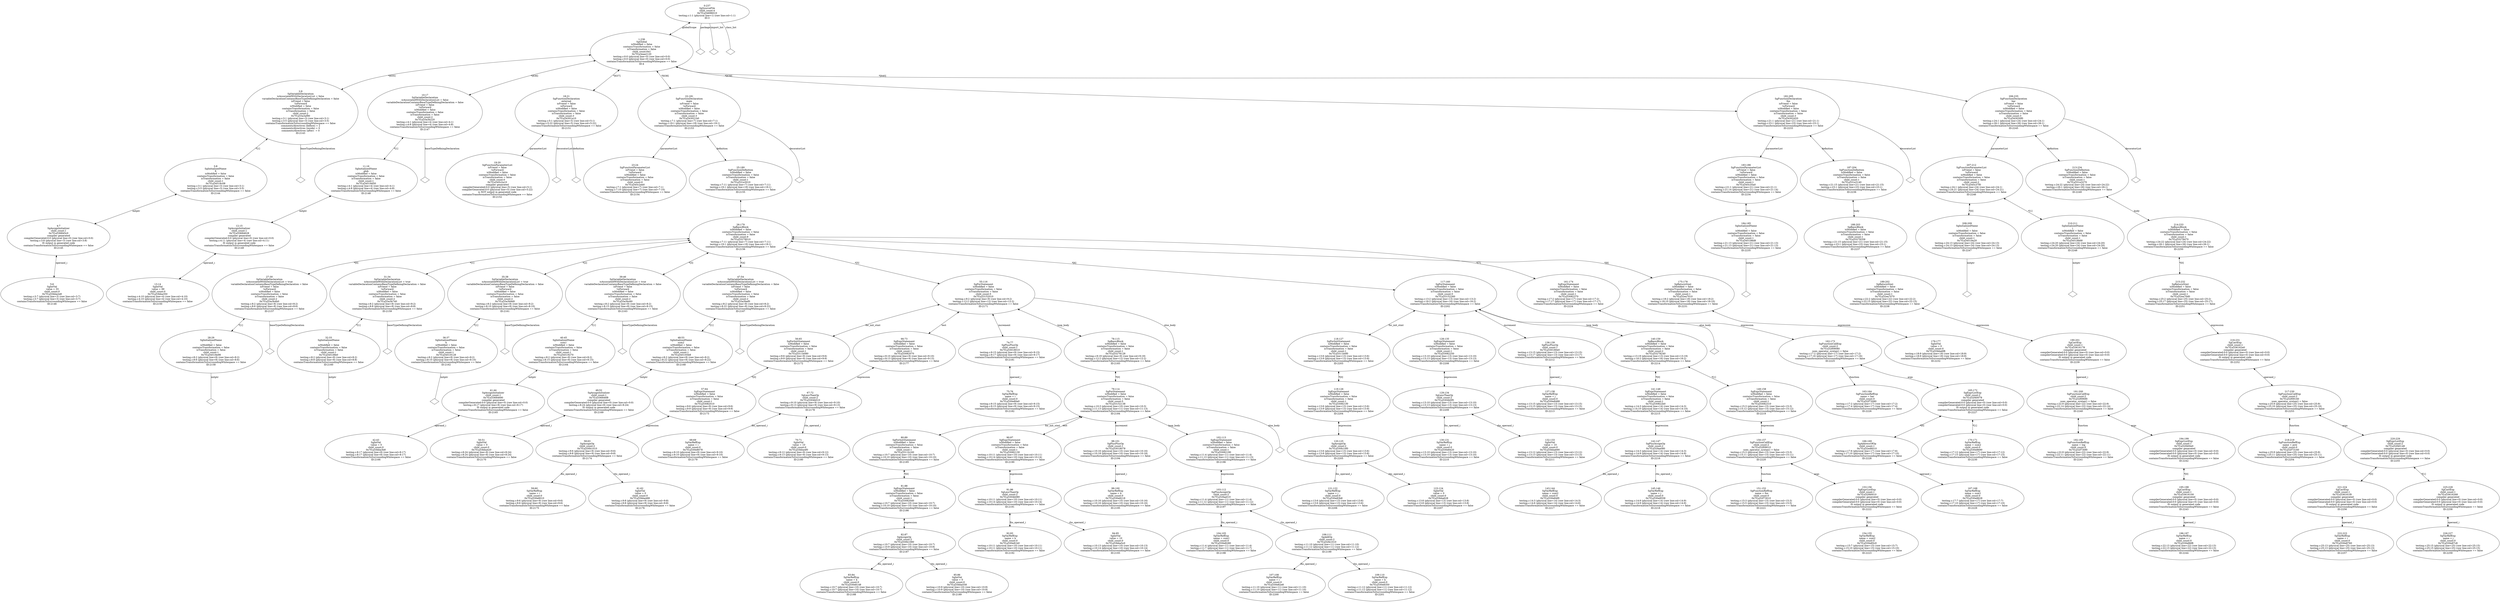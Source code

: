 digraph "G./testing.c.dot" {
"0x7f1a33bba2e8"[label="5:6\nSgIntVal\n value = 55\nchild_count:0\n0x7f1a33bba2e8\ntesting.c:3:7 (physical line=3) (raw line:col=3:7)\ntesting.c:3:7 (physical line=3) (raw line:col=3:7)\ncontainsTransformationToSurroundingWhitespace == false\nID:2146\n" ];
"0x7f1a336845c0"[label="4:7\nSgAssignInitializer\nchild_count:1\n0x7f1a336845c0\ncompiler generated\ncompilerGenerated:0:0 (physical line=0) (raw line:col=0:0)\ntesting.c:3:8 (physical line=3) (raw line:col=3:8)\nIS output in generated code\ncontainsTransformationToSurroundingWhitespace == false\nID:2145\n" ];
"0x7f1a336845c0" -> "0x7f1a33bba2e8"[label="operand_i" dir=both ];
"0x7f1a34518c08"[label="3:8\nSgInitializedName\nX\nisModified = false\ncontainsTransformation = false\nisTransformation = false\nchild_count:1\n0x7f1a34518c08\ntesting.c:3:1 (physical line=3) (raw line:col=3:1)\ntesting.c:3:5 (physical line=3) (raw line:col=3:5)\ncontainsTransformationToSurroundingWhitespace == false\nID:2144\n" ];
"0x7f1a34518c08" -> "0x7f1a336845c0"[label="initptr" dir=both ];
"0x7f1a33a3af90"[label="2:9\nSgVariableDeclaration\n isAssociatedWithDeclarationList = false \n variableDeclarationContainsBaseTypeDefiningDeclaration = false \n isFriend = false \n!isForward\nisModified = false\ncontainsTransformation = false\nisTransformation = false\nchild_count:2\n0x7f1a33a3af90\ntesting.c:3:1 (physical line=3) (raw line:col=3:1)\ntesting.c:3:5 (physical line=3) (raw line:col=3:5)\ncontainsTransformationToSurroundingWhitespace == false\ncomments/directives (before) = 2\ncomments/directives (inside) = 0\ncomments/directives (after)  = 0\nID:2143\n" ];
"0x7f1a33a3af90" -> "0x7f1a33a3af90__baseTypeDefiningDeclaration__null"[label="baseTypeDefiningDeclaration" dir=none ];
"0x7f1a33a3af90__baseTypeDefiningDeclaration__null"[label="" shape=diamond ];
"0x7f1a33a3af90" -> "0x7f1a34518c08"[label="*[1]" dir=both ];
"0x7f1a33bba350"[label="13:14\nSgIntVal\n value = 99\nchild_count:0\n0x7f1a33bba350\ntesting.c:4:10 (physical line=4) (raw line:col=4:10)\ntesting.c:4:10 (physical line=4) (raw line:col=4:10)\ncontainsTransformationToSurroundingWhitespace == false\nID:2150\n" ];
"0x7f1a33684628"[label="12:15\nSgAssignInitializer\nchild_count:1\n0x7f1a33684628\ncompiler generated\ncompilerGenerated:0:0 (physical line=0) (raw line:col=0:0)\ntesting.c:4:11 (physical line=4) (raw line:col=4:11)\nIS output in generated code\ncontainsTransformationToSurroundingWhitespace == false\nID:2149\n" ];
"0x7f1a33684628" -> "0x7f1a33bba350"[label="operand_i" dir=both ];
"0x7f1a34518d50"[label="11:16\nSgInitializedName\nglob\nisModified = false\ncontainsTransformation = false\nisTransformation = false\nchild_count:1\n0x7f1a34518d50\ntesting.c:4:1 (physical line=4) (raw line:col=4:1)\ntesting.c:4:8 (physical line=4) (raw line:col=4:8)\ncontainsTransformationToSurroundingWhitespace == false\nID:2148\n" ];
"0x7f1a34518d50" -> "0x7f1a33684628"[label="initptr" dir=both ];
"0x7f1a33a3b220"[label="10:17\nSgVariableDeclaration\n isAssociatedWithDeclarationList = false \n variableDeclarationContainsBaseTypeDefiningDeclaration = false \n isFriend = false \n!isForward\nisModified = false\ncontainsTransformation = false\nisTransformation = false\nchild_count:2\n0x7f1a33a3b220\ntesting.c:4:1 (physical line=4) (raw line:col=4:1)\ntesting.c:4:8 (physical line=4) (raw line:col=4:8)\ncontainsTransformationToSurroundingWhitespace == false\nID:2147\n" ];
"0x7f1a33a3b220" -> "0x7f1a33a3b220__baseTypeDefiningDeclaration__null"[label="baseTypeDefiningDeclaration" dir=none ];
"0x7f1a33a3b220__baseTypeDefiningDeclaration__null"[label="" shape=diamond ];
"0x7f1a33a3b220" -> "0x7f1a34518d50"[label="*[1]" dir=both ];
"0x7f1a345c2a10"[label="19:20\nSgFunctionParameterList\n isFriend = false \n!isForward\nisModified = false\ncontainsTransformation = false\nisTransformation = false\nchild_count:0\n0x7f1a345c2a10\ncompiler generated\ncompilerGenerated:0:0 (physical line=5) (raw line:col=5:1)\ncompilerGenerated:0:0 (physical line=5) (raw line:col=5:22)\nis NOT output in generated code\ncontainsTransformationToSurroundingWhitespace == false\nID:2152\n" ];
"0x7f1a34301a10"[label="18:21\nSgFunctionDeclaration\nexternal\n isFriend = false \nisForward\nisModified = false\ncontainsTransformation = false\nisTransformation = false\nchild_count:3\n0x7f1a34301a10\ntesting.c:5:1 (physical line=5) (raw line:col=5:1)\ntesting.c:5:22 (physical line=5) (raw line:col=5:22)\ncontainsTransformationToSurroundingWhitespace == false\nID:2151\n" ];
"0x7f1a34301a10" -> "0x7f1a345c2a10"[label="parameterList" dir=both ];
"0x7f1a34301a10" -> "0x7f1a34301a10__decoratorList__null"[label="decoratorList" dir=none ];
"0x7f1a34301a10__decoratorList__null"[label="" shape=diamond ];
"0x7f1a34301a10" -> "0x7f1a34301a10__definition__null"[label="definition" dir=none ];
"0x7f1a34301a10__definition__null"[label="" shape=diamond ];
"0x7f1a345c2eb0"[label="23:24\nSgFunctionParameterList\n isFriend = false \n!isForward\nisModified = false\ncontainsTransformation = false\nisTransformation = false\nchild_count:0\n0x7f1a345c2eb0\ntesting.c:7:1 (physical line=7) (raw line:col=7:1)\ntesting.c:7:10 (physical line=7) (raw line:col=7:10)\ncontainsTransformationToSurroundingWhitespace == false\nID:2154\n" ];
"0x7f1a34518e98"[label="28:29\nSgInitializedName\ni\nisModified = false\ncontainsTransformation = false\nisTransformation = false\nchild_count:1\n0x7f1a34518e98\ntesting.c:8:2 (physical line=8) (raw line:col=8:2)\ntesting.c:8:6 (physical line=8) (raw line:col=8:6)\ncontainsTransformationToSurroundingWhitespace == false\nID:2158\n" ];
"0x7f1a34518e98" -> "0x7f1a34518e98__initptr__null"[label="initptr" dir=none ];
"0x7f1a34518e98__initptr__null"[label="" shape=diamond ];
"0x7f1a33a3b4b0"[label="27:30\nSgVariableDeclaration\n isAssociatedWithDeclarationList = true \n variableDeclarationContainsBaseTypeDefiningDeclaration = false \n isFriend = false \n!isForward\nisModified = false\ncontainsTransformation = false\nisTransformation = false\nchild_count:2\n0x7f1a33a3b4b0\ntesting.c:8:2 (physical line=8) (raw line:col=8:2)\ntesting.c:8:6 (physical line=8) (raw line:col=8:6)\ncontainsTransformationToSurroundingWhitespace == false\nID:2157\n" ];
"0x7f1a33a3b4b0" -> "0x7f1a33a3b4b0__baseTypeDefiningDeclaration__null"[label="baseTypeDefiningDeclaration" dir=none ];
"0x7f1a33a3b4b0__baseTypeDefiningDeclaration__null"[label="" shape=diamond ];
"0x7f1a33a3b4b0" -> "0x7f1a34518e98"[label="*[1]" dir=both ];
"0x7f1a34518fe0"[label="32:33\nSgInitializedName\nj\nisModified = false\ncontainsTransformation = false\nisTransformation = false\nchild_count:1\n0x7f1a34518fe0\ntesting.c:8:2 (physical line=8) (raw line:col=8:2)\ntesting.c:8:8 (physical line=8) (raw line:col=8:8)\ncontainsTransformationToSurroundingWhitespace == false\nID:2160\n" ];
"0x7f1a34518fe0" -> "0x7f1a34518fe0__initptr__null"[label="initptr" dir=none ];
"0x7f1a34518fe0__initptr__null"[label="" shape=diamond ];
"0x7f1a33a3b740"[label="31:34\nSgVariableDeclaration\n isAssociatedWithDeclarationList = true \n variableDeclarationContainsBaseTypeDefiningDeclaration = false \n isFriend = false \n!isForward\nisModified = false\ncontainsTransformation = false\nisTransformation = false\nchild_count:2\n0x7f1a33a3b740\ntesting.c:8:2 (physical line=8) (raw line:col=8:2)\ntesting.c:8:8 (physical line=8) (raw line:col=8:8)\ncontainsTransformationToSurroundingWhitespace == false\nID:2159\n" ];
"0x7f1a33a3b740" -> "0x7f1a33a3b740__baseTypeDefiningDeclaration__null"[label="baseTypeDefiningDeclaration" dir=none ];
"0x7f1a33a3b740__baseTypeDefiningDeclaration__null"[label="" shape=diamond ];
"0x7f1a33a3b740" -> "0x7f1a34518fe0"[label="*[1]" dir=both ];
"0x7f1a34519128"[label="36:37\nSgInitializedName\nk\nisModified = false\ncontainsTransformation = false\nisTransformation = false\nchild_count:1\n0x7f1a34519128\ntesting.c:8:2 (physical line=8) (raw line:col=8:2)\ntesting.c:8:10 (physical line=8) (raw line:col=8:10)\ncontainsTransformationToSurroundingWhitespace == false\nID:2162\n" ];
"0x7f1a34519128" -> "0x7f1a34519128__initptr__null"[label="initptr" dir=none ];
"0x7f1a34519128__initptr__null"[label="" shape=diamond ];
"0x7f1a33a3b9d0"[label="35:38\nSgVariableDeclaration\n isAssociatedWithDeclarationList = true \n variableDeclarationContainsBaseTypeDefiningDeclaration = false \n isFriend = false \n!isForward\nisModified = false\ncontainsTransformation = false\nisTransformation = false\nchild_count:2\n0x7f1a33a3b9d0\ntesting.c:8:2 (physical line=8) (raw line:col=8:2)\ntesting.c:8:10 (physical line=8) (raw line:col=8:10)\ncontainsTransformationToSurroundingWhitespace == false\nID:2161\n" ];
"0x7f1a33a3b9d0" -> "0x7f1a33a3b9d0__baseTypeDefiningDeclaration__null"[label="baseTypeDefiningDeclaration" dir=none ];
"0x7f1a33a3b9d0__baseTypeDefiningDeclaration__null"[label="" shape=diamond ];
"0x7f1a33a3b9d0" -> "0x7f1a34519128"[label="*[1]" dir=both ];
"0x7f1a33bba3b8"[label="42:43\nSgIntVal\n value = 0\nchild_count:0\n0x7f1a33bba3b8\ntesting.c:8:17 (physical line=8) (raw line:col=8:17)\ntesting.c:8:17 (physical line=8) (raw line:col=8:17)\ncontainsTransformationToSurroundingWhitespace == false\nID:2166\n" ];
"0x7f1a33684690"[label="41:44\nSgAssignInitializer\nchild_count:1\n0x7f1a33684690\ncompiler generated\ncompilerGenerated:0:0 (physical line=0) (raw line:col=0:0)\ntesting.c:8:17 (physical line=8) (raw line:col=8:17)\nIS output in generated code\ncontainsTransformationToSurroundingWhitespace == false\nID:2165\n" ];
"0x7f1a33684690" -> "0x7f1a33bba3b8"[label="operand_i" dir=both ];
"0x7f1a34519270"[label="40:45\nSgInitializedName\nsum1\nisModified = false\ncontainsTransformation = false\nisTransformation = false\nchild_count:1\n0x7f1a34519270\ntesting.c:8:2 (physical line=8) (raw line:col=8:2)\ntesting.c:8:15 (physical line=8) (raw line:col=8:15)\ncontainsTransformationToSurroundingWhitespace == false\nID:2164\n" ];
"0x7f1a34519270" -> "0x7f1a33684690"[label="initptr" dir=both ];
"0x7f1a33a3bc60"[label="39:46\nSgVariableDeclaration\n isAssociatedWithDeclarationList = true \n variableDeclarationContainsBaseTypeDefiningDeclaration = false \n isFriend = false \n!isForward\nisModified = false\ncontainsTransformation = false\nisTransformation = false\nchild_count:2\n0x7f1a33a3bc60\ntesting.c:8:2 (physical line=8) (raw line:col=8:2)\ntesting.c:8:15 (physical line=8) (raw line:col=8:15)\ncontainsTransformationToSurroundingWhitespace == false\nID:2163\n" ];
"0x7f1a33a3bc60" -> "0x7f1a33a3bc60__baseTypeDefiningDeclaration__null"[label="baseTypeDefiningDeclaration" dir=none ];
"0x7f1a33a3bc60__baseTypeDefiningDeclaration__null"[label="" shape=diamond ];
"0x7f1a33a3bc60" -> "0x7f1a34519270"[label="*[1]" dir=both ];
"0x7f1a33bba420"[label="50:51\nSgIntVal\n value = 0\nchild_count:0\n0x7f1a33bba420\ntesting.c:8:24 (physical line=8) (raw line:col=8:24)\ntesting.c:8:24 (physical line=8) (raw line:col=8:24)\ncontainsTransformationToSurroundingWhitespace == false\nID:2170\n" ];
"0x7f1a336846f8"[label="49:52\nSgAssignInitializer\nchild_count:1\n0x7f1a336846f8\ncompiler generated\ncompilerGenerated:0:0 (physical line=0) (raw line:col=0:0)\ntesting.c:8:24 (physical line=8) (raw line:col=8:24)\nIS output in generated code\ncontainsTransformationToSurroundingWhitespace == false\nID:2169\n" ];
"0x7f1a336846f8" -> "0x7f1a33bba420"[label="operand_i" dir=both ];
"0x7f1a345193b8"[label="48:53\nSgInitializedName\nsum2\nisModified = false\ncontainsTransformation = false\nisTransformation = false\nchild_count:1\n0x7f1a345193b8\ntesting.c:8:2 (physical line=8) (raw line:col=8:2)\ntesting.c:8:22 (physical line=8) (raw line:col=8:22)\ncontainsTransformationToSurroundingWhitespace == false\nID:2168\n" ];
"0x7f1a345193b8" -> "0x7f1a336846f8"[label="initptr" dir=both ];
"0x7f1a33a3bef0"[label="47:54\nSgVariableDeclaration\n isAssociatedWithDeclarationList = true \n variableDeclarationContainsBaseTypeDefiningDeclaration = false \n isFriend = false \n!isForward\nisModified = false\ncontainsTransformation = false\nisTransformation = false\nchild_count:2\n0x7f1a33a3bef0\ntesting.c:8:2 (physical line=8) (raw line:col=8:2)\ntesting.c:8:22 (physical line=8) (raw line:col=8:22)\ncontainsTransformationToSurroundingWhitespace == false\nID:2167\n" ];
"0x7f1a33a3bef0" -> "0x7f1a33a3bef0__baseTypeDefiningDeclaration__null"[label="baseTypeDefiningDeclaration" dir=none ];
"0x7f1a33a3bef0__baseTypeDefiningDeclaration__null"[label="" shape=diamond ];
"0x7f1a33a3bef0" -> "0x7f1a345193b8"[label="*[1]" dir=both ];
"0x7f1a330e8010"[label="59:60\nSgVarRefExp\n name = i\nchild_count:0\n0x7f1a330e8010\ntesting.c:9:6 (physical line=9) (raw line:col=9:6)\ntesting.c:9:6 (physical line=9) (raw line:col=9:6)\ncontainsTransformationToSurroundingWhitespace == false\nID:2175\n" ];
"0x7f1a33bba488"[label="61:62\nSgIntVal\n value = 0\nchild_count:0\n0x7f1a33bba488\ntesting.c:9:8 (physical line=9) (raw line:col=9:8)\ntesting.c:9:8 (physical line=9) (raw line:col=9:8)\ncontainsTransformationToSurroundingWhitespace == false\nID:2176\n" ];
"0x7f1a330b1010"[label="58:63\nSgAssignOp\nchild_count:2\n0x7f1a330b1010\ntesting.c:9:6 (physical line=9) (raw line:col=9:6)\ntesting.c:9:8 (physical line=9) (raw line:col=9:8)\ncontainsTransformationToSurroundingWhitespace == false\nID:2174\n" ];
"0x7f1a330b1010" -> "0x7f1a330e8010"[label="lhs_operand_i" dir=both ];
"0x7f1a330b1010" -> "0x7f1a33bba488"[label="rhs_operand_i" dir=both ];
"0x7f1a33082010"[label="57:64\nSgExprStatement\nisModified = false\ncontainsTransformation = false\nisTransformation = false\nchild_count:1\n0x7f1a33082010\ntesting.c:9:6 (physical line=9) (raw line:col=9:6)\ntesting.c:9:9 (physical line=9) (raw line:col=9:9)\ncontainsTransformationToSurroundingWhitespace == false\nID:2173\n" ];
"0x7f1a33082010" -> "0x7f1a330b1010"[label="expression" dir=both ];
"0x7f1a3311b080"[label="56:65\nSgForInitStatement\nisModified = false\ncontainsTransformation = false\nisTransformation = false\nchild_count:1\n0x7f1a3311b080\ntesting.c:9:6 (physical line=9) (raw line:col=9:6)\ntesting.c:9:9 (physical line=9) (raw line:col=9:9)\ncontainsTransformationToSurroundingWhitespace == false\nID:2172\n" ];
"0x7f1a3311b080" -> "0x7f1a33082010"[label="*[0]" dir=both ];
"0x7f1a330e8078"[label="68:69\nSgVarRefExp\n name = i\nchild_count:0\n0x7f1a330e8078\ntesting.c:9:10 (physical line=9) (raw line:col=9:10)\ntesting.c:9:10 (physical line=9) (raw line:col=9:10)\ncontainsTransformationToSurroundingWhitespace == false\nID:2179\n" ];
"0x7f1a33bba4f0"[label="70:71\nSgIntVal\n value = 10\nchild_count:0\n0x7f1a33bba4f0\ntesting.c:9:12 (physical line=9) (raw line:col=9:12)\ntesting.c:9:13 (physical line=9) (raw line:col=9:13)\ncontainsTransformationToSurroundingWhitespace == false\nID:2180\n" ];
"0x7f1a3304b010"[label="67:72\nSgLessThanOp\nchild_count:2\n0x7f1a3304b010\ntesting.c:9:10 (physical line=9) (raw line:col=9:10)\ntesting.c:9:13 (physical line=9) (raw line:col=9:13)\ncontainsTransformationToSurroundingWhitespace == false\nID:2178\n" ];
"0x7f1a3304b010" -> "0x7f1a330e8078"[label="lhs_operand_i" dir=both ];
"0x7f1a3304b010" -> "0x7f1a33bba4f0"[label="rhs_operand_i" dir=both ];
"0x7f1a33082070"[label="66:73\nSgExprStatement\nisModified = false\ncontainsTransformation = false\nisTransformation = false\nchild_count:1\n0x7f1a33082070\ntesting.c:9:10 (physical line=9) (raw line:col=9:10)\ntesting.c:9:13 (physical line=9) (raw line:col=9:13)\ncontainsTransformationToSurroundingWhitespace == false\nID:2177\n" ];
"0x7f1a33082070" -> "0x7f1a3304b010"[label="expression" dir=both ];
"0x7f1a330e80e0"[label="75:76\nSgVarRefExp\n name = i\nchild_count:0\n0x7f1a330e80e0\ntesting.c:9:15 (physical line=9) (raw line:col=9:15)\ntesting.c:9:15 (physical line=9) (raw line:col=9:15)\ncontainsTransformationToSurroundingWhitespace == false\nID:2182\n" ];
"0x7f1a33018010"[label="74:77\nSgPlusPlusOp\nchild_count:1\n0x7f1a33018010\ntesting.c:9:15 (physical line=9) (raw line:col=9:15)\ntesting.c:9:17 (physical line=9) (raw line:col=9:17)\ncontainsTransformationToSurroundingWhitespace == false\nID:2181\n" ];
"0x7f1a33018010" -> "0x7f1a330e80e0"[label="operand_i" dir=both ];
"0x7f1a330e8148"[label="83:84\nSgVarRefExp\n name = k\nchild_count:0\n0x7f1a330e8148\ntesting.c:10:7 (physical line=10) (raw line:col=10:7)\ntesting.c:10:7 (physical line=10) (raw line:col=10:7)\ncontainsTransformationToSurroundingWhitespace == false\nID:2188\n" ];
"0x7f1a33bba558"[label="85:86\nSgIntVal\n value = 0\nchild_count:0\n0x7f1a33bba558\ntesting.c:10:9 (physical line=10) (raw line:col=10:9)\ntesting.c:10:9 (physical line=10) (raw line:col=10:9)\ncontainsTransformationToSurroundingWhitespace == false\nID:2189\n" ];
"0x7f1a330b1080"[label="82:87\nSgAssignOp\nchild_count:2\n0x7f1a330b1080\ntesting.c:10:7 (physical line=10) (raw line:col=10:7)\ntesting.c:10:9 (physical line=10) (raw line:col=10:9)\ncontainsTransformationToSurroundingWhitespace == false\nID:2187\n" ];
"0x7f1a330b1080" -> "0x7f1a330e8148"[label="lhs_operand_i" dir=both ];
"0x7f1a330b1080" -> "0x7f1a33bba558"[label="rhs_operand_i" dir=both ];
"0x7f1a330820d0"[label="81:88\nSgExprStatement\nisModified = false\ncontainsTransformation = false\nisTransformation = false\nchild_count:1\n0x7f1a330820d0\ntesting.c:10:7 (physical line=10) (raw line:col=10:7)\ntesting.c:10:10 (physical line=10) (raw line:col=10:10)\ncontainsTransformationToSurroundingWhitespace == false\nID:2186\n" ];
"0x7f1a330820d0" -> "0x7f1a330b1080"[label="expression" dir=both ];
"0x7f1a3311b160"[label="80:89\nSgForInitStatement\nisModified = false\ncontainsTransformation = false\nisTransformation = false\nchild_count:1\n0x7f1a3311b160\ntesting.c:10:7 (physical line=10) (raw line:col=10:7)\ntesting.c:10:10 (physical line=10) (raw line:col=10:10)\ncontainsTransformationToSurroundingWhitespace == false\nID:2185\n" ];
"0x7f1a3311b160" -> "0x7f1a330820d0"[label="*[0]" dir=both ];
"0x7f1a330e81b0"[label="92:93\nSgVarRefExp\n name = k\nchild_count:0\n0x7f1a330e81b0\ntesting.c:10:11 (physical line=10) (raw line:col=10:11)\ntesting.c:10:11 (physical line=10) (raw line:col=10:11)\ncontainsTransformationToSurroundingWhitespace == false\nID:2192\n" ];
"0x7f1a33bba5c0"[label="94:95\nSgIntVal\n value = 10\nchild_count:0\n0x7f1a33bba5c0\ntesting.c:10:13 (physical line=10) (raw line:col=10:13)\ntesting.c:10:14 (physical line=10) (raw line:col=10:14)\ncontainsTransformationToSurroundingWhitespace == false\nID:2193\n" ];
"0x7f1a3304b080"[label="91:96\nSgLessThanOp\nchild_count:2\n0x7f1a3304b080\ntesting.c:10:11 (physical line=10) (raw line:col=10:11)\ntesting.c:10:14 (physical line=10) (raw line:col=10:14)\ncontainsTransformationToSurroundingWhitespace == false\nID:2191\n" ];
"0x7f1a3304b080" -> "0x7f1a330e81b0"[label="lhs_operand_i" dir=both ];
"0x7f1a3304b080" -> "0x7f1a33bba5c0"[label="rhs_operand_i" dir=both ];
"0x7f1a33082130"[label="90:97\nSgExprStatement\nisModified = false\ncontainsTransformation = false\nisTransformation = false\nchild_count:1\n0x7f1a33082130\ntesting.c:10:11 (physical line=10) (raw line:col=10:11)\ntesting.c:10:14 (physical line=10) (raw line:col=10:14)\ncontainsTransformationToSurroundingWhitespace == false\nID:2190\n" ];
"0x7f1a33082130" -> "0x7f1a3304b080"[label="expression" dir=both ];
"0x7f1a330e8218"[label="99:100\nSgVarRefExp\n name = k\nchild_count:0\n0x7f1a330e8218\ntesting.c:10:16 (physical line=10) (raw line:col=10:16)\ntesting.c:10:16 (physical line=10) (raw line:col=10:16)\ncontainsTransformationToSurroundingWhitespace == false\nID:2195\n" ];
"0x7f1a33018078"[label="98:101\nSgPlusPlusOp\nchild_count:1\n0x7f1a33018078\ntesting.c:10:16 (physical line=10) (raw line:col=10:16)\ntesting.c:10:18 (physical line=10) (raw line:col=10:18)\ncontainsTransformationToSurroundingWhitespace == false\nID:2194\n" ];
"0x7f1a33018078" -> "0x7f1a330e8218"[label="operand_i" dir=both ];
"0x7f1a330e8280"[label="104:105\nSgVarRefExp\n name = sum1\nchild_count:0\n0x7f1a330e8280\ntesting.c:11:4 (physical line=11) (raw line:col=11:4)\ntesting.c:11:7 (physical line=11) (raw line:col=11:7)\ncontainsTransformationToSurroundingWhitespace == false\nID:2198\n" ];
"0x7f1a330e82e8"[label="107:108\nSgVarRefExp\n name = i\nchild_count:0\n0x7f1a330e82e8\ntesting.c:11:10 (physical line=11) (raw line:col=11:10)\ntesting.c:11:10 (physical line=11) (raw line:col=11:10)\ncontainsTransformationToSurroundingWhitespace == false\nID:2200\n" ];
"0x7f1a330e8350"[label="109:110\nSgVarRefExp\n name = k\nchild_count:0\n0x7f1a330e8350\ntesting.c:11:12 (physical line=11) (raw line:col=11:12)\ntesting.c:11:12 (physical line=11) (raw line:col=11:12)\ncontainsTransformationToSurroundingWhitespace == false\nID:2201\n" ];
"0x7f1a32fe1010"[label="106:111\nSgAddOp\nchild_count:2\n0x7f1a32fe1010\ntesting.c:11:10 (physical line=11) (raw line:col=11:10)\ntesting.c:11:12 (physical line=11) (raw line:col=11:12)\ncontainsTransformationToSurroundingWhitespace == false\nID:2199\n" ];
"0x7f1a32fe1010" -> "0x7f1a330e82e8"[label="lhs_operand_i" dir=both ];
"0x7f1a32fe1010" -> "0x7f1a330e8350"[label="rhs_operand_i" dir=both ];
"0x7f1a32faa010"[label="103:112\nSgPlusAssignOp\nchild_count:2\n0x7f1a32faa010\ntesting.c:11:4 (physical line=11) (raw line:col=11:4)\ntesting.c:11:12 (physical line=11) (raw line:col=11:12)\ncontainsTransformationToSurroundingWhitespace == false\nID:2197\n" ];
"0x7f1a32faa010" -> "0x7f1a330e8280"[label="lhs_operand_i" dir=both ];
"0x7f1a32faa010" -> "0x7f1a32fe1010"[label="rhs_operand_i" dir=both ];
"0x7f1a33082190"[label="102:113\nSgExprStatement\nisModified = false\ncontainsTransformation = false\nisTransformation = false\nchild_count:1\n0x7f1a33082190\ntesting.c:11:4 (physical line=11) (raw line:col=11:4)\ntesting.c:11:13 (physical line=11) (raw line:col=11:13)\ncontainsTransformationToSurroundingWhitespace == false\nID:2196\n" ];
"0x7f1a33082190" -> "0x7f1a32faa010"[label="expression" dir=both ];
"0x7f1a33152138"[label="79:114\nSgForStatement\nisModified = false\ncontainsTransformation = false\nisTransformation = false\nchild_count:5\n0x7f1a33152138\ntesting.c:10:3 (physical line=10) (raw line:col=10:3)\ntesting.c:11:13 (physical line=11) (raw line:col=11:13)\ncontainsTransformationToSurroundingWhitespace == false\nID:2184\n" ];
"0x7f1a33152138" -> "0x7f1a3311b160"[label="for_init_stmt" dir=both ];
"0x7f1a33152138" -> "0x7f1a33082130"[label="test" dir=both ];
"0x7f1a33152138" -> "0x7f1a33018078"[label="increment" dir=both ];
"0x7f1a33152138" -> "0x7f1a33082190"[label="loop_body" dir=both ];
"0x7f1a33152138" -> "0x7f1a33152138__else_body__null"[label="else_body" dir=none ];
"0x7f1a33152138__else_body__null"[label="" shape=diamond ];
"0x7f1a33278128"[label="78:115\nSgBasicBlock\nisModified = false\ncontainsTransformation = false\nisTransformation = false\nchild_count:1\n0x7f1a33278128\ntesting.c:9:19 (physical line=9) (raw line:col=9:19)\ntesting.c:12:2 (physical line=12) (raw line:col=12:2)\ncontainsTransformationToSurroundingWhitespace == false\nID:2183\n" ];
"0x7f1a33278128" -> "0x7f1a33152138"[label="*[0]" dir=both ];
"0x7f1a33152010"[label="55:116\nSgForStatement\nisModified = false\ncontainsTransformation = false\nisTransformation = false\nchild_count:5\n0x7f1a33152010\ntesting.c:9:2 (physical line=9) (raw line:col=9:2)\ntesting.c:12:2 (physical line=12) (raw line:col=12:2)\ncontainsTransformationToSurroundingWhitespace == false\nID:2171\n" ];
"0x7f1a33152010" -> "0x7f1a3311b080"[label="for_init_stmt" dir=both ];
"0x7f1a33152010" -> "0x7f1a33082070"[label="test" dir=both ];
"0x7f1a33152010" -> "0x7f1a33018010"[label="increment" dir=both ];
"0x7f1a33152010" -> "0x7f1a33278128"[label="loop_body" dir=both ];
"0x7f1a33152010" -> "0x7f1a33152010__else_body__null"[label="else_body" dir=none ];
"0x7f1a33152010__else_body__null"[label="" shape=diamond ];
"0x7f1a330e83b8"[label="121:122\nSgVarRefExp\n name = j\nchild_count:0\n0x7f1a330e83b8\ntesting.c:13:6 (physical line=13) (raw line:col=13:6)\ntesting.c:13:6 (physical line=13) (raw line:col=13:6)\ncontainsTransformationToSurroundingWhitespace == false\nID:2206\n" ];
"0x7f1a33bba628"[label="123:124\nSgIntVal\n value = 0\nchild_count:0\n0x7f1a33bba628\ntesting.c:13:8 (physical line=13) (raw line:col=13:8)\ntesting.c:13:8 (physical line=13) (raw line:col=13:8)\ncontainsTransformationToSurroundingWhitespace == false\nID:2207\n" ];
"0x7f1a330b10f0"[label="120:125\nSgAssignOp\nchild_count:2\n0x7f1a330b10f0\ntesting.c:13:6 (physical line=13) (raw line:col=13:6)\ntesting.c:13:8 (physical line=13) (raw line:col=13:8)\ncontainsTransformationToSurroundingWhitespace == false\nID:2205\n" ];
"0x7f1a330b10f0" -> "0x7f1a330e83b8"[label="lhs_operand_i" dir=both ];
"0x7f1a330b10f0" -> "0x7f1a33bba628"[label="rhs_operand_i" dir=both ];
"0x7f1a330821f0"[label="119:126\nSgExprStatement\nisModified = false\ncontainsTransformation = false\nisTransformation = false\nchild_count:1\n0x7f1a330821f0\ntesting.c:13:6 (physical line=13) (raw line:col=13:6)\ntesting.c:13:9 (physical line=13) (raw line:col=13:9)\ncontainsTransformationToSurroundingWhitespace == false\nID:2204\n" ];
"0x7f1a330821f0" -> "0x7f1a330b10f0"[label="expression" dir=both ];
"0x7f1a3311b0f0"[label="118:127\nSgForInitStatement\nisModified = false\ncontainsTransformation = false\nisTransformation = false\nchild_count:1\n0x7f1a3311b0f0\ntesting.c:13:6 (physical line=13) (raw line:col=13:6)\ntesting.c:13:9 (physical line=13) (raw line:col=13:9)\ncontainsTransformationToSurroundingWhitespace == false\nID:2203\n" ];
"0x7f1a3311b0f0" -> "0x7f1a330821f0"[label="*[0]" dir=both ];
"0x7f1a330e8420"[label="130:131\nSgVarRefExp\n name = j\nchild_count:0\n0x7f1a330e8420\ntesting.c:13:10 (physical line=13) (raw line:col=13:10)\ntesting.c:13:10 (physical line=13) (raw line:col=13:10)\ncontainsTransformationToSurroundingWhitespace == false\nID:2210\n" ];
"0x7f1a33bba690"[label="132:133\nSgIntVal\n value = 10\nchild_count:0\n0x7f1a33bba690\ntesting.c:13:12 (physical line=13) (raw line:col=13:12)\ntesting.c:13:13 (physical line=13) (raw line:col=13:13)\ncontainsTransformationToSurroundingWhitespace == false\nID:2211\n" ];
"0x7f1a3304b0f0"[label="129:134\nSgLessThanOp\nchild_count:2\n0x7f1a3304b0f0\ntesting.c:13:10 (physical line=13) (raw line:col=13:10)\ntesting.c:13:13 (physical line=13) (raw line:col=13:13)\ncontainsTransformationToSurroundingWhitespace == false\nID:2209\n" ];
"0x7f1a3304b0f0" -> "0x7f1a330e8420"[label="lhs_operand_i" dir=both ];
"0x7f1a3304b0f0" -> "0x7f1a33bba690"[label="rhs_operand_i" dir=both ];
"0x7f1a33082250"[label="128:135\nSgExprStatement\nisModified = false\ncontainsTransformation = false\nisTransformation = false\nchild_count:1\n0x7f1a33082250\ntesting.c:13:10 (physical line=13) (raw line:col=13:10)\ntesting.c:13:13 (physical line=13) (raw line:col=13:13)\ncontainsTransformationToSurroundingWhitespace == false\nID:2208\n" ];
"0x7f1a33082250" -> "0x7f1a3304b0f0"[label="expression" dir=both ];
"0x7f1a330e8488"[label="137:138\nSgVarRefExp\n name = j\nchild_count:0\n0x7f1a330e8488\ntesting.c:13:15 (physical line=13) (raw line:col=13:15)\ntesting.c:13:15 (physical line=13) (raw line:col=13:15)\ncontainsTransformationToSurroundingWhitespace == false\nID:2213\n" ];
"0x7f1a330180e0"[label="136:139\nSgPlusPlusOp\nchild_count:1\n0x7f1a330180e0\ntesting.c:13:15 (physical line=13) (raw line:col=13:15)\ntesting.c:13:17 (physical line=13) (raw line:col=13:17)\ncontainsTransformationToSurroundingWhitespace == false\nID:2212\n" ];
"0x7f1a330180e0" -> "0x7f1a330e8488"[label="operand_i" dir=both ];
"0x7f1a330e84f0"[label="143:144\nSgVarRefExp\n name = sum2\nchild_count:0\n0x7f1a330e84f0\ntesting.c:14:3 (physical line=14) (raw line:col=14:3)\ntesting.c:14:6 (physical line=14) (raw line:col=14:6)\ncontainsTransformationToSurroundingWhitespace == false\nID:2217\n" ];
"0x7f1a330e8558"[label="145:146\nSgVarRefExp\n name = j\nchild_count:0\n0x7f1a330e8558\ntesting.c:14:9 (physical line=14) (raw line:col=14:9)\ntesting.c:14:9 (physical line=14) (raw line:col=14:9)\ncontainsTransformationToSurroundingWhitespace == false\nID:2218\n" ];
"0x7f1a32faa080"[label="142:147\nSgPlusAssignOp\nchild_count:2\n0x7f1a32faa080\ntesting.c:14:3 (physical line=14) (raw line:col=14:3)\ntesting.c:14:9 (physical line=14) (raw line:col=14:9)\ncontainsTransformationToSurroundingWhitespace == false\nID:2216\n" ];
"0x7f1a32faa080" -> "0x7f1a330e84f0"[label="lhs_operand_i" dir=both ];
"0x7f1a32faa080" -> "0x7f1a330e8558"[label="rhs_operand_i" dir=both ];
"0x7f1a330822b0"[label="141:148\nSgExprStatement\nisModified = false\ncontainsTransformation = false\nisTransformation = false\nchild_count:1\n0x7f1a330822b0\ntesting.c:14:3 (physical line=14) (raw line:col=14:3)\ntesting.c:14:10 (physical line=14) (raw line:col=14:10)\ncontainsTransformationToSurroundingWhitespace == false\nID:2215\n" ];
"0x7f1a330822b0" -> "0x7f1a32faa080"[label="expression" dir=both ];
"0x7f1a32f73010"[label="151:152\nSgFunctionRefExp\n name = foo\nchild_count:0\n0x7f1a32f73010\ntesting.c:15:3 (physical line=15) (raw line:col=15:3)\ntesting.c:15:5 (physical line=15) (raw line:col=15:5)\ncontainsTransformationToSurroundingWhitespace == false\nID:2221\n" ];
"0x7f1a330e85c0"[label="154:155\nSgVarRefExp\n name = sum2\nchild_count:0\n0x7f1a330e85c0\ntesting.c:15:7 (physical line=15) (raw line:col=15:7)\ntesting.c:15:10 (physical line=15) (raw line:col=15:10)\ncontainsTransformationToSurroundingWhitespace == false\nID:2223\n" ];
"0x7f1a32f40010"[label="153:156\nSgExprListExp\nchild_count:1\n0x7f1a32f40010\ncompiler generated\ncompilerGenerated:0:0 (physical line=0) (raw line:col=0:0)\ncompilerGenerated:0:0 (physical line=0) (raw line:col=0:0)\nIS output in generated code\ncontainsTransformationToSurroundingWhitespace == false\nID:2222\n" ];
"0x7f1a32f40010" -> "0x7f1a330e85c0"[label="*[0]" dir=both ];
"0x7f1a32f09010"[label="150:157\nSgFunctionCallExp\nchild_count:2\n0x7f1a32f09010\nuses_operator_syntax() = false\ntesting.c:15:3 (physical line=15) (raw line:col=15:3)\ntesting.c:15:11 (physical line=15) (raw line:col=15:11)\ncontainsTransformationToSurroundingWhitespace == false\nID:2220\n" ];
"0x7f1a32f09010" -> "0x7f1a32f73010"[label="function" dir=both ];
"0x7f1a32f09010" -> "0x7f1a32f40010"[label="args" dir=both ];
"0x7f1a33082310"[label="149:158\nSgExprStatement\nisModified = false\ncontainsTransformation = false\nisTransformation = false\nchild_count:1\n0x7f1a33082310\ntesting.c:15:3 (physical line=15) (raw line:col=15:3)\ntesting.c:15:12 (physical line=15) (raw line:col=15:12)\ncontainsTransformationToSurroundingWhitespace == false\nID:2219\n" ];
"0x7f1a33082310" -> "0x7f1a32f09010"[label="expression" dir=both ];
"0x7f1a33278240"[label="140:159\nSgBasicBlock\nisModified = false\ncontainsTransformation = false\nisTransformation = false\nchild_count:2\n0x7f1a33278240\ntesting.c:13:19 (physical line=13) (raw line:col=13:19)\ntesting.c:16:2 (physical line=16) (raw line:col=16:2)\ncontainsTransformationToSurroundingWhitespace == false\nID:2214\n" ];
"0x7f1a33278240" -> "0x7f1a330822b0"[label="*[0]" dir=both ];
"0x7f1a33278240" -> "0x7f1a33082310"[label="*[1]" dir=both ];
"0x7f1a33152260"[label="117:160\nSgForStatement\nisModified = false\ncontainsTransformation = false\nisTransformation = false\nchild_count:5\n0x7f1a33152260\ntesting.c:13:2 (physical line=13) (raw line:col=13:2)\ntesting.c:16:2 (physical line=16) (raw line:col=16:2)\ncontainsTransformationToSurroundingWhitespace == false\nID:2202\n" ];
"0x7f1a33152260" -> "0x7f1a3311b0f0"[label="for_init_stmt" dir=both ];
"0x7f1a33152260" -> "0x7f1a33082250"[label="test" dir=both ];
"0x7f1a33152260" -> "0x7f1a330180e0"[label="increment" dir=both ];
"0x7f1a33152260" -> "0x7f1a33278240"[label="loop_body" dir=both ];
"0x7f1a33152260" -> "0x7f1a33152260__else_body__null"[label="else_body" dir=none ];
"0x7f1a33152260__else_body__null"[label="" shape=diamond ];
"0x7f1a32f73080"[label="163:164\nSgFunctionRefExp\n name = bar\nchild_count:0\n0x7f1a32f73080\ntesting.c:17:2 (physical line=17) (raw line:col=17:2)\ntesting.c:17:4 (physical line=17) (raw line:col=17:4)\ncontainsTransformationToSurroundingWhitespace == false\nID:2226\n" ];
"0x7f1a330e8628"[label="167:168\nSgVarRefExp\n name = sum1\nchild_count:0\n0x7f1a330e8628\ntesting.c:17:7 (physical line=17) (raw line:col=17:7)\ntesting.c:17:10 (physical line=17) (raw line:col=17:10)\ncontainsTransformationToSurroundingWhitespace == false\nID:2229\n" ];
"0x7f1a32ed6010"[label="166:169\nSgAddressOfOp\nchild_count:1\n0x7f1a32ed6010\ntesting.c:17:6 (physical line=17) (raw line:col=17:6)\ntesting.c:17:10 (physical line=17) (raw line:col=17:10)\ncontainsTransformationToSurroundingWhitespace == false\nID:2228\n" ];
"0x7f1a32ed6010" -> "0x7f1a330e8628"[label="operand_i" dir=both ];
"0x7f1a330e8690"[label="170:171\nSgVarRefExp\n name = sum2\nchild_count:0\n0x7f1a330e8690\ntesting.c:17:12 (physical line=17) (raw line:col=17:12)\ntesting.c:17:15 (physical line=17) (raw line:col=17:15)\ncontainsTransformationToSurroundingWhitespace == false\nID:2230\n" ];
"0x7f1a32f40078"[label="165:172\nSgExprListExp\nchild_count:2\n0x7f1a32f40078\ncompiler generated\ncompilerGenerated:0:0 (physical line=0) (raw line:col=0:0)\ncompilerGenerated:0:0 (physical line=0) (raw line:col=0:0)\nIS output in generated code\ncontainsTransformationToSurroundingWhitespace == false\nID:2227\n" ];
"0x7f1a32f40078" -> "0x7f1a32ed6010"[label="*[0]" dir=both ];
"0x7f1a32f40078" -> "0x7f1a330e8690"[label="*[1]" dir=both ];
"0x7f1a32f09080"[label="162:173\nSgFunctionCallExp\nchild_count:2\n0x7f1a32f09080\nuses_operator_syntax() = false\ntesting.c:17:2 (physical line=17) (raw line:col=17:2)\ntesting.c:17:16 (physical line=17) (raw line:col=17:16)\ncontainsTransformationToSurroundingWhitespace == false\nID:2225\n" ];
"0x7f1a32f09080" -> "0x7f1a32f73080"[label="function" dir=both ];
"0x7f1a32f09080" -> "0x7f1a32f40078"[label="args" dir=both ];
"0x7f1a33082370"[label="161:174\nSgExprStatement\nisModified = false\ncontainsTransformation = false\nisTransformation = false\nchild_count:1\n0x7f1a33082370\ntesting.c:17:2 (physical line=17) (raw line:col=17:2)\ntesting.c:17:17 (physical line=17) (raw line:col=17:17)\ncontainsTransformationToSurroundingWhitespace == false\nID:2224\n" ];
"0x7f1a33082370" -> "0x7f1a32f09080"[label="expression" dir=both ];
"0x7f1a33bba6f8"[label="176:177\nSgIntVal\n value = 0\nchild_count:0\n0x7f1a33bba6f8\ntesting.c:18:9 (physical line=18) (raw line:col=18:9)\ntesting.c:18:9 (physical line=18) (raw line:col=18:9)\ncontainsTransformationToSurroundingWhitespace == false\nID:2232\n" ];
"0x7f1a32ea7010"[label="175:178\nSgReturnStmt\nisModified = false\ncontainsTransformation = false\nisTransformation = false\nchild_count:1\n0x7f1a32ea7010\ntesting.c:18:2 (physical line=18) (raw line:col=18:2)\ntesting.c:18:10 (physical line=18) (raw line:col=18:10)\ncontainsTransformationToSurroundingWhitespace == false\nID:2231\n" ];
"0x7f1a32ea7010" -> "0x7f1a33bba6f8"[label="expression" dir=both ];
"0x7f1a33278010"[label="26:179\nSgBasicBlock\nisModified = false\ncontainsTransformation = false\nisTransformation = false\nchild_count:9\n0x7f1a33278010\ntesting.c:7:11 (physical line=7) (raw line:col=7:11)\ntesting.c:19:1 (physical line=19) (raw line:col=19:1)\ncontainsTransformationToSurroundingWhitespace == false\nID:2156\n" ];
"0x7f1a33278010" -> "0x7f1a33a3b4b0"[label="*[0]" dir=both ];
"0x7f1a33278010" -> "0x7f1a33a3b740"[label="*[1]" dir=both ];
"0x7f1a33278010" -> "0x7f1a33a3b9d0"[label="*[2]" dir=both ];
"0x7f1a33278010" -> "0x7f1a33a3bc60"[label="*[3]" dir=both ];
"0x7f1a33278010" -> "0x7f1a33a3bef0"[label="*[4]" dir=both ];
"0x7f1a33278010" -> "0x7f1a33152010"[label="*[5]" dir=both ];
"0x7f1a33278010" -> "0x7f1a33152260"[label="*[6]" dir=both ];
"0x7f1a33278010" -> "0x7f1a33082370"[label="*[7]" dir=both ];
"0x7f1a33278010" -> "0x7f1a32ea7010"[label="*[8]" dir=both ];
"0x7f1a331e3010"[label="25:180\nSgFunctionDefinition\nisModified = false\ncontainsTransformation = false\nisTransformation = false\nchild_count:1\n0x7f1a331e3010\ntesting.c:7:11 (physical line=7) (raw line:col=7:11)\ntesting.c:19:1 (physical line=19) (raw line:col=19:1)\ncontainsTransformationToSurroundingWhitespace == false\nID:2155\n" ];
"0x7f1a331e3010" -> "0x7f1a33278010"[label="body" dir=both ];
"0x7f1a343021b0"[label="22:181\nSgFunctionDeclaration\nmain\n isFriend = false \n!isForward\nisModified = false\ncontainsTransformation = false\nisTransformation = false\nchild_count:3\n0x7f1a343021b0\ntesting.c:7:1 (physical line=7) (raw line:col=7:1)\ntesting.c:19:1 (physical line=19) (raw line:col=19:1)\ncontainsTransformationToSurroundingWhitespace == false\nID:2153\n" ];
"0x7f1a343021b0" -> "0x7f1a345c2eb0"[label="parameterList" dir=both ];
"0x7f1a343021b0" -> "0x7f1a343021b0__decoratorList__null"[label="decoratorList" dir=none ];
"0x7f1a343021b0__decoratorList__null"[label="" shape=diamond ];
"0x7f1a343021b0" -> "0x7f1a331e3010"[label="definition" dir=both ];
"0x7f1a345198d8"[label="184:185\nSgInitializedName\ni\nisModified = false\ncontainsTransformation = false\nisTransformation = false\nchild_count:1\n0x7f1a345198d8\ntesting.c:21:13 (physical line=21) (raw line:col=21:13)\ntesting.c:21:13 (physical line=21) (raw line:col=21:13)\ncontainsTransformationToSurroundingWhitespace == false\nID:2235\n" ];
"0x7f1a345198d8" -> "0x7f1a345198d8__initptr__null"[label="initptr" dir=none ];
"0x7f1a345198d8__initptr__null"[label="" shape=diamond ];
"0x7f1a345c35a0"[label="183:186\nSgFunctionParameterList\n isFriend = false \n!isForward\nisModified = false\ncontainsTransformation = false\nisTransformation = false\nchild_count:1\n0x7f1a345c35a0\ntesting.c:21:1 (physical line=21) (raw line:col=21:1)\ntesting.c:21:14 (physical line=21) (raw line:col=21:14)\ncontainsTransformationToSurroundingWhitespace == false\nID:2234\n" ];
"0x7f1a345c35a0" -> "0x7f1a345198d8"[label="*[0]" dir=both ];
"0x7f1a32f730f0"[label="192:193\nSgFunctionRefExp\n name = log\nchild_count:0\n0x7f1a32f730f0\ntesting.c:22:9 (physical line=22) (raw line:col=22:9)\ntesting.c:22:11 (physical line=22) (raw line:col=22:11)\ncontainsTransformationToSurroundingWhitespace == false\nID:2241\n" ];
"0x7f1a330e86f8"[label="196:197\nSgVarRefExp\n name = i\nchild_count:0\n0x7f1a330e86f8\ntesting.c:22:13 (physical line=22) (raw line:col=22:13)\ntesting.c:22:13 (physical line=22) (raw line:col=22:13)\ncontainsTransformationToSurroundingWhitespace == false\nID:2244\n" ];
"0x7f1a33616100"[label="195:198\nSgCastExp\nchild_count:1\n0x7f1a33616100\ncompiler generated\ncompilerGenerated:0:0 (physical line=0) (raw line:col=0:0)\ncompilerGenerated:0:0 (physical line=0) (raw line:col=0:0)\nIS output in generated code\ncontainsTransformationToSurroundingWhitespace == false\nID:2243\n" ];
"0x7f1a33616100" -> "0x7f1a330e86f8"[label="operand_i" dir=both ];
"0x7f1a32f400e0"[label="194:199\nSgExprListExp\nchild_count:1\n0x7f1a32f400e0\ncompiler generated\ncompilerGenerated:0:0 (physical line=0) (raw line:col=0:0)\ncompilerGenerated:0:0 (physical line=0) (raw line:col=0:0)\nIS output in generated code\ncontainsTransformationToSurroundingWhitespace == false\nID:2242\n" ];
"0x7f1a32f400e0" -> "0x7f1a33616100"[label="*[0]" dir=both ];
"0x7f1a32f090f0"[label="191:200\nSgFunctionCallExp\nchild_count:2\n0x7f1a32f090f0\nuses_operator_syntax() = false\ntesting.c:22:9 (physical line=22) (raw line:col=22:9)\ntesting.c:22:14 (physical line=22) (raw line:col=22:14)\ncontainsTransformationToSurroundingWhitespace == false\nID:2240\n" ];
"0x7f1a32f090f0" -> "0x7f1a32f730f0"[label="function" dir=both ];
"0x7f1a32f090f0" -> "0x7f1a32f400e0"[label="args" dir=both ];
"0x7f1a33616178"[label="190:201\nSgCastExp\nchild_count:1\n0x7f1a33616178\ncompiler generated\ncompilerGenerated:0:0 (physical line=0) (raw line:col=0:0)\ncompilerGenerated:0:0 (physical line=0) (raw line:col=0:0)\nIS output in generated code\ncontainsTransformationToSurroundingWhitespace == false\nID:2239\n" ];
"0x7f1a33616178" -> "0x7f1a32f090f0"[label="operand_i" dir=both ];
"0x7f1a32ea7070"[label="189:202\nSgReturnStmt\nisModified = false\ncontainsTransformation = false\nisTransformation = false\nchild_count:1\n0x7f1a32ea7070\ntesting.c:22:2 (physical line=22) (raw line:col=22:2)\ntesting.c:22:15 (physical line=22) (raw line:col=22:15)\ncontainsTransformationToSurroundingWhitespace == false\nID:2238\n" ];
"0x7f1a32ea7070" -> "0x7f1a33616178"[label="expression" dir=both ];
"0x7f1a33278358"[label="188:203\nSgBasicBlock\nisModified = false\ncontainsTransformation = false\nisTransformation = false\nchild_count:1\n0x7f1a33278358\ntesting.c:21:15 (physical line=21) (raw line:col=21:15)\ntesting.c:23:1 (physical line=23) (raw line:col=23:1)\ncontainsTransformationToSurroundingWhitespace == false\nID:2237\n" ];
"0x7f1a33278358" -> "0x7f1a32ea7070"[label="*[0]" dir=both ];
"0x7f1a331e3140"[label="187:204\nSgFunctionDefinition\nisModified = false\ncontainsTransformation = false\nisTransformation = false\nchild_count:1\n0x7f1a331e3140\ntesting.c:21:15 (physical line=21) (raw line:col=21:15)\ntesting.c:23:1 (physical line=23) (raw line:col=23:1)\ncontainsTransformationToSurroundingWhitespace == false\nID:2236\n" ];
"0x7f1a331e3140" -> "0x7f1a33278358"[label="body" dir=both ];
"0x7f1a34302d20"[label="182:205\nSgFunctionDeclaration\nfoo\n isFriend = false \n!isForward\nisModified = false\ncontainsTransformation = false\nisTransformation = false\nchild_count:3\n0x7f1a34302d20\ntesting.c:21:1 (physical line=21) (raw line:col=21:1)\ntesting.c:23:1 (physical line=23) (raw line:col=23:1)\ncontainsTransformationToSurroundingWhitespace == false\nID:2233\n" ];
"0x7f1a34302d20" -> "0x7f1a345c35a0"[label="parameterList" dir=both ];
"0x7f1a34302d20" -> "0x7f1a34302d20__decoratorList__null"[label="decoratorList" dir=none ];
"0x7f1a34302d20__decoratorList__null"[label="" shape=diamond ];
"0x7f1a34302d20" -> "0x7f1a331e3140"[label="definition" dir=both ];
"0x7f1a34519a20"[label="208:209\nSgInitializedName\ni\nisModified = false\ncontainsTransformation = false\nisTransformation = false\nchild_count:1\n0x7f1a34519a20\ntesting.c:24:13 (physical line=24) (raw line:col=24:13)\ntesting.c:24:13 (physical line=24) (raw line:col=24:13)\ncontainsTransformationToSurroundingWhitespace == false\nID:2247\n" ];
"0x7f1a34519a20" -> "0x7f1a34519a20__initptr__null"[label="initptr" dir=none ];
"0x7f1a34519a20__initptr__null"[label="" shape=diamond ];
"0x7f1a34519b68"[label="210:211\nSgInitializedName\nj\nisModified = false\ncontainsTransformation = false\nisTransformation = false\nchild_count:1\n0x7f1a34519b68\ntesting.c:24:20 (physical line=24) (raw line:col=24:20)\ntesting.c:24:20 (physical line=24) (raw line:col=24:20)\ncontainsTransformationToSurroundingWhitespace == false\nID:2248\n" ];
"0x7f1a34519b68" -> "0x7f1a34519b68__initptr__null"[label="initptr" dir=none ];
"0x7f1a34519b68__initptr__null"[label="" shape=diamond ];
"0x7f1a345c37f0"[label="207:212\nSgFunctionParameterList\n isFriend = false \n!isForward\nisModified = false\ncontainsTransformation = false\nisTransformation = false\nchild_count:2\n0x7f1a345c37f0\ntesting.c:24:1 (physical line=24) (raw line:col=24:1)\ntesting.c:24:21 (physical line=24) (raw line:col=24:21)\ncontainsTransformationToSurroundingWhitespace == false\nID:2246\n" ];
"0x7f1a345c37f0" -> "0x7f1a34519a20"[label="*[0]" dir=both ];
"0x7f1a345c37f0" -> "0x7f1a34519b68"[label="*[1]" dir=both ];
"0x7f1a32f73160"[label="218:219\nSgFunctionRefExp\n name = pow\nchild_count:0\n0x7f1a32f73160\ntesting.c:25:9 (physical line=25) (raw line:col=25:9)\ntesting.c:25:11 (physical line=25) (raw line:col=25:11)\ncontainsTransformationToSurroundingWhitespace == false\nID:2254\n" ];
"0x7f1a330e8760"[label="222:223\nSgVarRefExp\n name = i\nchild_count:0\n0x7f1a330e8760\ntesting.c:25:13 (physical line=25) (raw line:col=25:13)\ntesting.c:25:13 (physical line=25) (raw line:col=25:13)\ncontainsTransformationToSurroundingWhitespace == false\nID:2257\n" ];
"0x7f1a336161f0"[label="221:224\nSgCastExp\nchild_count:1\n0x7f1a336161f0\ncompiler generated\ncompilerGenerated:0:0 (physical line=0) (raw line:col=0:0)\ncompilerGenerated:0:0 (physical line=0) (raw line:col=0:0)\nIS output in generated code\ncontainsTransformationToSurroundingWhitespace == false\nID:2256\n" ];
"0x7f1a336161f0" -> "0x7f1a330e8760"[label="operand_i" dir=both ];
"0x7f1a330e87c8"[label="226:227\nSgVarRefExp\n name = j\nchild_count:0\n0x7f1a330e87c8\ntesting.c:25:15 (physical line=25) (raw line:col=25:15)\ntesting.c:25:15 (physical line=25) (raw line:col=25:15)\ncontainsTransformationToSurroundingWhitespace == false\nID:2259\n" ];
"0x7f1a33616268"[label="225:228\nSgCastExp\nchild_count:1\n0x7f1a33616268\ncompiler generated\ncompilerGenerated:0:0 (physical line=0) (raw line:col=0:0)\ncompilerGenerated:0:0 (physical line=0) (raw line:col=0:0)\nIS output in generated code\ncontainsTransformationToSurroundingWhitespace == false\nID:2258\n" ];
"0x7f1a33616268" -> "0x7f1a330e87c8"[label="operand_i" dir=both ];
"0x7f1a32f40148"[label="220:229\nSgExprListExp\nchild_count:2\n0x7f1a32f40148\ncompiler generated\ncompilerGenerated:0:0 (physical line=0) (raw line:col=0:0)\ncompilerGenerated:0:0 (physical line=0) (raw line:col=0:0)\nIS output in generated code\ncontainsTransformationToSurroundingWhitespace == false\nID:2255\n" ];
"0x7f1a32f40148" -> "0x7f1a336161f0"[label="*[0]" dir=both ];
"0x7f1a32f40148" -> "0x7f1a33616268"[label="*[1]" dir=both ];
"0x7f1a32f09160"[label="217:230\nSgFunctionCallExp\nchild_count:2\n0x7f1a32f09160\nuses_operator_syntax() = false\ntesting.c:25:9 (physical line=25) (raw line:col=25:9)\ntesting.c:25:16 (physical line=25) (raw line:col=25:16)\ncontainsTransformationToSurroundingWhitespace == false\nID:2253\n" ];
"0x7f1a32f09160" -> "0x7f1a32f73160"[label="function" dir=both ];
"0x7f1a32f09160" -> "0x7f1a32f40148"[label="args" dir=both ];
"0x7f1a336162e0"[label="216:231\nSgCastExp\nchild_count:1\n0x7f1a336162e0\ncompiler generated\ncompilerGenerated:0:0 (physical line=0) (raw line:col=0:0)\ncompilerGenerated:0:0 (physical line=0) (raw line:col=0:0)\nIS output in generated code\ncontainsTransformationToSurroundingWhitespace == false\nID:2252\n" ];
"0x7f1a336162e0" -> "0x7f1a32f09160"[label="operand_i" dir=both ];
"0x7f1a32ea70d0"[label="215:232\nSgReturnStmt\nisModified = false\ncontainsTransformation = false\nisTransformation = false\nchild_count:1\n0x7f1a32ea70d0\ntesting.c:25:2 (physical line=25) (raw line:col=25:2)\ntesting.c:25:17 (physical line=25) (raw line:col=25:17)\ncontainsTransformationToSurroundingWhitespace == false\nID:2251\n" ];
"0x7f1a32ea70d0" -> "0x7f1a336162e0"[label="expression" dir=both ];
"0x7f1a33278470"[label="214:233\nSgBasicBlock\nisModified = false\ncontainsTransformation = false\nisTransformation = false\nchild_count:1\n0x7f1a33278470\ntesting.c:24:22 (physical line=24) (raw line:col=24:22)\ntesting.c:26:1 (physical line=26) (raw line:col=26:1)\ncontainsTransformationToSurroundingWhitespace == false\nID:2250\n" ];
"0x7f1a33278470" -> "0x7f1a32ea70d0"[label="*[0]" dir=both ];
"0x7f1a331e3270"[label="213:234\nSgFunctionDefinition\nisModified = false\ncontainsTransformation = false\nisTransformation = false\nchild_count:1\n0x7f1a331e3270\ntesting.c:24:22 (physical line=24) (raw line:col=24:22)\ntesting.c:26:1 (physical line=26) (raw line:col=26:1)\ncontainsTransformationToSurroundingWhitespace == false\nID:2249\n" ];
"0x7f1a331e3270" -> "0x7f1a33278470"[label="body" dir=both ];
"0x7f1a343030f0"[label="206:235\nSgFunctionDeclaration\nbar\n isFriend = false \n!isForward\nisModified = false\ncontainsTransformation = false\nisTransformation = false\nchild_count:3\n0x7f1a343030f0\ntesting.c:24:1 (physical line=24) (raw line:col=24:1)\ntesting.c:26:1 (physical line=26) (raw line:col=26:1)\ncontainsTransformationToSurroundingWhitespace == false\nID:2245\n" ];
"0x7f1a343030f0" -> "0x7f1a345c37f0"[label="parameterList" dir=both ];
"0x7f1a343030f0" -> "0x7f1a343030f0__decoratorList__null"[label="decoratorList" dir=none ];
"0x7f1a343030f0__decoratorList__null"[label="" shape=diamond ];
"0x7f1a343030f0" -> "0x7f1a331e3270"[label="definition" dir=both ];
"0x7f1a3eaa2120"[label="1:236\nSgGlobal\nisModified = false\ncontainsTransformation = false\nisTransformation = false\nchild_count:641\n0x7f1a3eaa2120\ntesting.c:0:0 (physical line=0) (raw line:col=0:0)\ntesting.c:0:0 (physical line=0) (raw line:col=0:0)\ncontainsTransformationToSurroundingWhitespace == false\nID:4\n" ];
"0x7f1a3eaa2120" -> "0x7f1a33a3af90"[label="*[635]" dir=both ];
"0x7f1a3eaa2120" -> "0x7f1a33a3b220"[label="*[636]" dir=both ];
"0x7f1a3eaa2120" -> "0x7f1a34301a10"[label="*[637]" dir=both ];
"0x7f1a3eaa2120" -> "0x7f1a343021b0"[label="*[638]" dir=both ];
"0x7f1a3eaa2120" -> "0x7f1a34302d20"[label="*[639]" dir=both ];
"0x7f1a3eaa2120" -> "0x7f1a343030f0"[label="*[640]" dir=both ];
"0x7f1a34696010"[label="0:237\nSgSourceFile\nchild_count:4\n0x7f1a34696010\ntesting.c:1:1 (physical line=1) (raw line:col=1:1)\nID:3\n" ];
"0x7f1a34696010" -> "0x7f1a3eaa2120"[label="globalScope" dir=both ];
"0x7f1a34696010" -> "0x7f1a34696010__package__null"[label="package" dir=none ];
"0x7f1a34696010__package__null"[label="" shape=diamond ];
"0x7f1a34696010" -> "0x7f1a34696010__import_list__null"[label="import_list" dir=none ];
"0x7f1a34696010__import_list__null"[label="" shape=diamond ];
"0x7f1a34696010" -> "0x7f1a34696010__class_list__null"[label="class_list" dir=none ];
"0x7f1a34696010__class_list__null"[label="" shape=diamond ];
}
